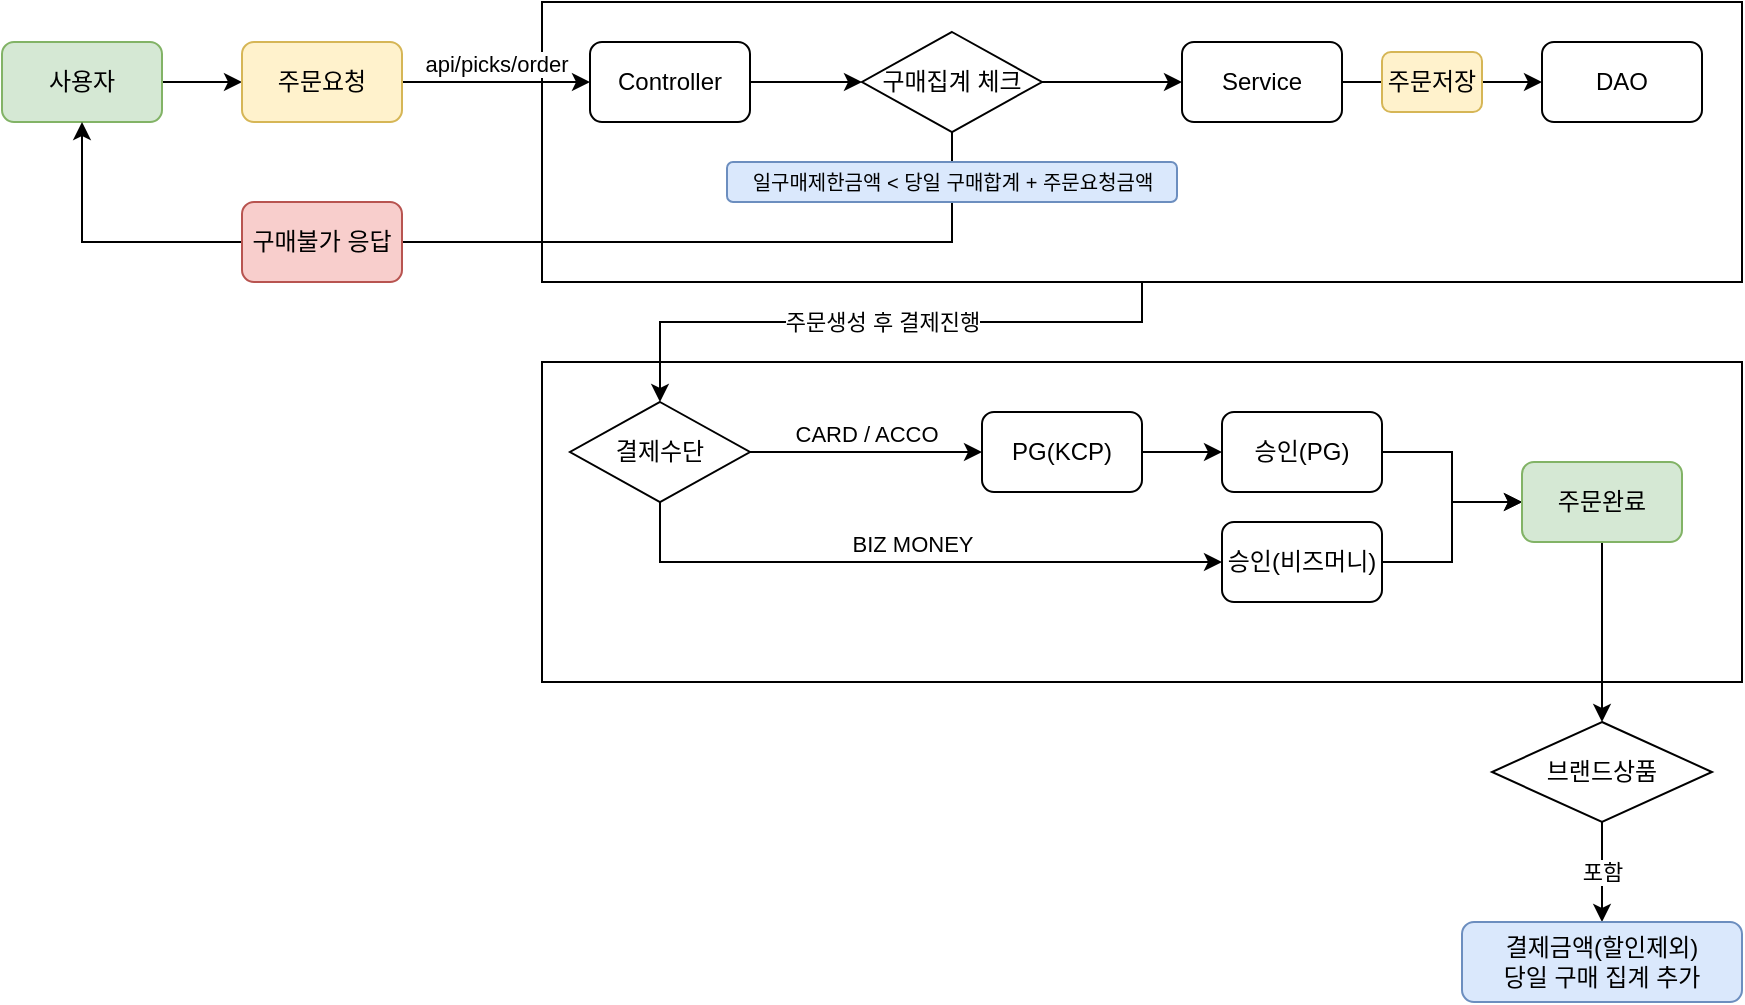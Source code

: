 <mxfile version="24.0.4" type="device">
  <diagram name="페이지-1" id="n1oB6nXrla03o_532voB">
    <mxGraphModel dx="969" dy="703" grid="1" gridSize="10" guides="1" tooltips="1" connect="1" arrows="1" fold="1" page="1" pageScale="1" pageWidth="827" pageHeight="1169" background="none" math="0" shadow="0">
      <root>
        <mxCell id="0" />
        <mxCell id="1" parent="0" />
        <mxCell id="gGfo_14587gQolNhHezx-24" value="" style="rounded=0;whiteSpace=wrap;html=1;" vertex="1" parent="1">
          <mxGeometry x="310" y="240" width="600" height="160" as="geometry" />
        </mxCell>
        <mxCell id="gGfo_14587gQolNhHezx-42" value="주문생성 후 결제진행" style="edgeStyle=orthogonalEdgeStyle;rounded=0;orthogonalLoop=1;jettySize=auto;html=1;" edge="1" parent="1" source="gGfo_14587gQolNhHezx-7" target="gGfo_14587gQolNhHezx-28">
          <mxGeometry relative="1" as="geometry">
            <Array as="points">
              <mxPoint x="610" y="220" />
              <mxPoint x="369" y="220" />
            </Array>
          </mxGeometry>
        </mxCell>
        <mxCell id="gGfo_14587gQolNhHezx-7" value="" style="rounded=0;whiteSpace=wrap;html=1;" vertex="1" parent="1">
          <mxGeometry x="310" y="60" width="600" height="140" as="geometry" />
        </mxCell>
        <mxCell id="gGfo_14587gQolNhHezx-4" style="edgeStyle=orthogonalEdgeStyle;rounded=0;orthogonalLoop=1;jettySize=auto;html=1;entryX=0;entryY=0.5;entryDx=0;entryDy=0;" edge="1" parent="1" source="gGfo_14587gQolNhHezx-2" target="gGfo_14587gQolNhHezx-3">
          <mxGeometry relative="1" as="geometry" />
        </mxCell>
        <mxCell id="gGfo_14587gQolNhHezx-2" value="사용자" style="rounded=1;whiteSpace=wrap;html=1;fillColor=#d5e8d4;strokeColor=#82b366;" vertex="1" parent="1">
          <mxGeometry x="40" y="80" width="80" height="40" as="geometry" />
        </mxCell>
        <mxCell id="gGfo_14587gQolNhHezx-6" value="api/picks/order" style="edgeStyle=orthogonalEdgeStyle;rounded=0;orthogonalLoop=1;jettySize=auto;html=1;labelPosition=center;verticalLabelPosition=top;align=center;verticalAlign=bottom;" edge="1" parent="1" source="gGfo_14587gQolNhHezx-3" target="gGfo_14587gQolNhHezx-5">
          <mxGeometry relative="1" as="geometry">
            <mxPoint as="offset" />
          </mxGeometry>
        </mxCell>
        <mxCell id="gGfo_14587gQolNhHezx-3" value="주문요청" style="rounded=1;whiteSpace=wrap;html=1;fillColor=#fff2cc;strokeColor=#d6b656;" vertex="1" parent="1">
          <mxGeometry x="160" y="80" width="80" height="40" as="geometry" />
        </mxCell>
        <mxCell id="gGfo_14587gQolNhHezx-9" value="" style="edgeStyle=orthogonalEdgeStyle;rounded=0;orthogonalLoop=1;jettySize=auto;html=1;" edge="1" parent="1" source="gGfo_14587gQolNhHezx-5" target="gGfo_14587gQolNhHezx-8">
          <mxGeometry relative="1" as="geometry" />
        </mxCell>
        <mxCell id="gGfo_14587gQolNhHezx-5" value="Controller" style="rounded=1;whiteSpace=wrap;html=1;" vertex="1" parent="1">
          <mxGeometry x="334" y="80" width="80" height="40" as="geometry" />
        </mxCell>
        <mxCell id="gGfo_14587gQolNhHezx-11" value="&lt;div&gt;&lt;br&gt;&lt;/div&gt;&lt;div&gt;&lt;br&gt;&lt;/div&gt;" style="edgeStyle=orthogonalEdgeStyle;rounded=0;orthogonalLoop=1;jettySize=auto;html=1;entryX=0.5;entryY=1;entryDx=0;entryDy=0;exitX=0.5;exitY=1;exitDx=0;exitDy=0;" edge="1" parent="1" source="gGfo_14587gQolNhHezx-8" target="gGfo_14587gQolNhHezx-2">
          <mxGeometry x="-0.0" relative="1" as="geometry">
            <Array as="points">
              <mxPoint x="515" y="180" />
              <mxPoint x="80" y="180" />
            </Array>
            <mxPoint as="offset" />
          </mxGeometry>
        </mxCell>
        <mxCell id="gGfo_14587gQolNhHezx-19" style="edgeStyle=orthogonalEdgeStyle;rounded=0;orthogonalLoop=1;jettySize=auto;html=1;entryX=0;entryY=0.5;entryDx=0;entryDy=0;" edge="1" parent="1" source="gGfo_14587gQolNhHezx-8" target="gGfo_14587gQolNhHezx-18">
          <mxGeometry relative="1" as="geometry" />
        </mxCell>
        <mxCell id="gGfo_14587gQolNhHezx-8" value="구매집계 체크" style="rhombus;whiteSpace=wrap;html=1;" vertex="1" parent="1">
          <mxGeometry x="470" y="75" width="90" height="50" as="geometry" />
        </mxCell>
        <mxCell id="gGfo_14587gQolNhHezx-12" value="구매불가 응답" style="rounded=1;whiteSpace=wrap;html=1;fillColor=#f8cecc;strokeColor=#b85450;" vertex="1" parent="1">
          <mxGeometry x="160" y="160" width="80" height="40" as="geometry" />
        </mxCell>
        <mxCell id="gGfo_14587gQolNhHezx-16" value="&lt;font style=&quot;font-size: 10px;&quot;&gt;일구매제한금액 &amp;lt; 당일 구매합계 + 주문요청금액&lt;/font&gt;" style="rounded=1;whiteSpace=wrap;html=1;fillColor=#dae8fc;strokeColor=#6c8ebf;" vertex="1" parent="1">
          <mxGeometry x="402.5" y="140" width="225" height="20" as="geometry" />
        </mxCell>
        <mxCell id="gGfo_14587gQolNhHezx-21" value="" style="edgeStyle=orthogonalEdgeStyle;rounded=0;orthogonalLoop=1;jettySize=auto;html=1;" edge="1" parent="1" source="gGfo_14587gQolNhHezx-18" target="gGfo_14587gQolNhHezx-20">
          <mxGeometry relative="1" as="geometry" />
        </mxCell>
        <mxCell id="gGfo_14587gQolNhHezx-18" value="Service" style="rounded=1;whiteSpace=wrap;html=1;" vertex="1" parent="1">
          <mxGeometry x="630" y="80" width="80" height="40" as="geometry" />
        </mxCell>
        <mxCell id="gGfo_14587gQolNhHezx-20" value="DAO" style="rounded=1;whiteSpace=wrap;html=1;" vertex="1" parent="1">
          <mxGeometry x="810" y="80" width="80" height="40" as="geometry" />
        </mxCell>
        <mxCell id="gGfo_14587gQolNhHezx-22" value="주문저장" style="rounded=1;whiteSpace=wrap;html=1;fillColor=#fff2cc;strokeColor=#d6b656;" vertex="1" parent="1">
          <mxGeometry x="730" y="85" width="50" height="30" as="geometry" />
        </mxCell>
        <mxCell id="gGfo_14587gQolNhHezx-38" value="" style="edgeStyle=orthogonalEdgeStyle;rounded=0;orthogonalLoop=1;jettySize=auto;html=1;" edge="1" parent="1" source="gGfo_14587gQolNhHezx-25" target="gGfo_14587gQolNhHezx-36">
          <mxGeometry relative="1" as="geometry" />
        </mxCell>
        <mxCell id="gGfo_14587gQolNhHezx-25" value="PG(KCP)" style="rounded=1;whiteSpace=wrap;html=1;" vertex="1" parent="1">
          <mxGeometry x="530" y="265" width="80" height="40" as="geometry" />
        </mxCell>
        <mxCell id="gGfo_14587gQolNhHezx-32" value="CARD / ACCO" style="edgeStyle=orthogonalEdgeStyle;rounded=0;orthogonalLoop=1;jettySize=auto;html=1;verticalAlign=bottom;" edge="1" parent="1" source="gGfo_14587gQolNhHezx-28" target="gGfo_14587gQolNhHezx-25">
          <mxGeometry x="0.004" relative="1" as="geometry">
            <mxPoint as="offset" />
          </mxGeometry>
        </mxCell>
        <mxCell id="gGfo_14587gQolNhHezx-37" value="BIZ MONEY" style="edgeStyle=orthogonalEdgeStyle;rounded=0;orthogonalLoop=1;jettySize=auto;html=1;entryX=0;entryY=0.5;entryDx=0;entryDy=0;exitX=0.5;exitY=1;exitDx=0;exitDy=0;verticalAlign=bottom;" edge="1" parent="1" source="gGfo_14587gQolNhHezx-28" target="gGfo_14587gQolNhHezx-35">
          <mxGeometry relative="1" as="geometry" />
        </mxCell>
        <mxCell id="gGfo_14587gQolNhHezx-28" value="결제수단" style="rhombus;whiteSpace=wrap;html=1;" vertex="1" parent="1">
          <mxGeometry x="324" y="260" width="90" height="50" as="geometry" />
        </mxCell>
        <mxCell id="gGfo_14587gQolNhHezx-41" style="edgeStyle=orthogonalEdgeStyle;rounded=0;orthogonalLoop=1;jettySize=auto;html=1;entryX=0;entryY=0.5;entryDx=0;entryDy=0;" edge="1" parent="1" source="gGfo_14587gQolNhHezx-35" target="gGfo_14587gQolNhHezx-39">
          <mxGeometry relative="1" as="geometry" />
        </mxCell>
        <mxCell id="gGfo_14587gQolNhHezx-35" value="승인(비즈머니)" style="rounded=1;whiteSpace=wrap;html=1;" vertex="1" parent="1">
          <mxGeometry x="650" y="320" width="80" height="40" as="geometry" />
        </mxCell>
        <mxCell id="gGfo_14587gQolNhHezx-40" style="edgeStyle=orthogonalEdgeStyle;rounded=0;orthogonalLoop=1;jettySize=auto;html=1;entryX=0;entryY=0.5;entryDx=0;entryDy=0;" edge="1" parent="1" source="gGfo_14587gQolNhHezx-36" target="gGfo_14587gQolNhHezx-39">
          <mxGeometry relative="1" as="geometry" />
        </mxCell>
        <mxCell id="gGfo_14587gQolNhHezx-36" value="승인(PG)" style="rounded=1;whiteSpace=wrap;html=1;" vertex="1" parent="1">
          <mxGeometry x="650" y="265" width="80" height="40" as="geometry" />
        </mxCell>
        <mxCell id="gGfo_14587gQolNhHezx-50" style="edgeStyle=orthogonalEdgeStyle;rounded=0;orthogonalLoop=1;jettySize=auto;html=1;" edge="1" parent="1" source="gGfo_14587gQolNhHezx-39" target="gGfo_14587gQolNhHezx-48">
          <mxGeometry relative="1" as="geometry" />
        </mxCell>
        <mxCell id="gGfo_14587gQolNhHezx-39" value="주문완료" style="rounded=1;whiteSpace=wrap;html=1;fillColor=#d5e8d4;strokeColor=#82b366;" vertex="1" parent="1">
          <mxGeometry x="800" y="290" width="80" height="40" as="geometry" />
        </mxCell>
        <mxCell id="gGfo_14587gQolNhHezx-57" value="포함" style="edgeStyle=orthogonalEdgeStyle;rounded=0;orthogonalLoop=1;jettySize=auto;html=1;" edge="1" parent="1" source="gGfo_14587gQolNhHezx-48" target="gGfo_14587gQolNhHezx-56">
          <mxGeometry relative="1" as="geometry" />
        </mxCell>
        <mxCell id="gGfo_14587gQolNhHezx-48" value="브랜드상품" style="rhombus;whiteSpace=wrap;html=1;" vertex="1" parent="1">
          <mxGeometry x="785" y="420" width="110" height="50" as="geometry" />
        </mxCell>
        <mxCell id="gGfo_14587gQolNhHezx-56" value="결제금액(할인제외)&lt;br&gt;당일 구매 집계 추가" style="rounded=1;whiteSpace=wrap;html=1;fillColor=#dae8fc;strokeColor=#6c8ebf;" vertex="1" parent="1">
          <mxGeometry x="770" y="520" width="140" height="40" as="geometry" />
        </mxCell>
      </root>
    </mxGraphModel>
  </diagram>
</mxfile>
